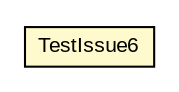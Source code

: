 #!/usr/local/bin/dot
#
# Class diagram 
# Generated by UMLGraph version 5.1 (http://www.umlgraph.org/)
#

digraph G {
	edge [fontname="arial",fontsize=10,labelfontname="arial",labelfontsize=10];
	node [fontname="arial",fontsize=10,shape=plaintext];
	nodesep=0.25;
	ranksep=0.5;
	// com.helger.schematron.supplemantery.TestIssue6
	c449 [label=<<table title="com.helger.schematron.supplemantery.TestIssue6" border="0" cellborder="1" cellspacing="0" cellpadding="2" port="p" bgcolor="lemonChiffon" href="./TestIssue6.html">
		<tr><td><table border="0" cellspacing="0" cellpadding="1">
<tr><td align="center" balign="center"> TestIssue6 </td></tr>
		</table></td></tr>
		</table>>, fontname="arial", fontcolor="black", fontsize=10.0];
}

